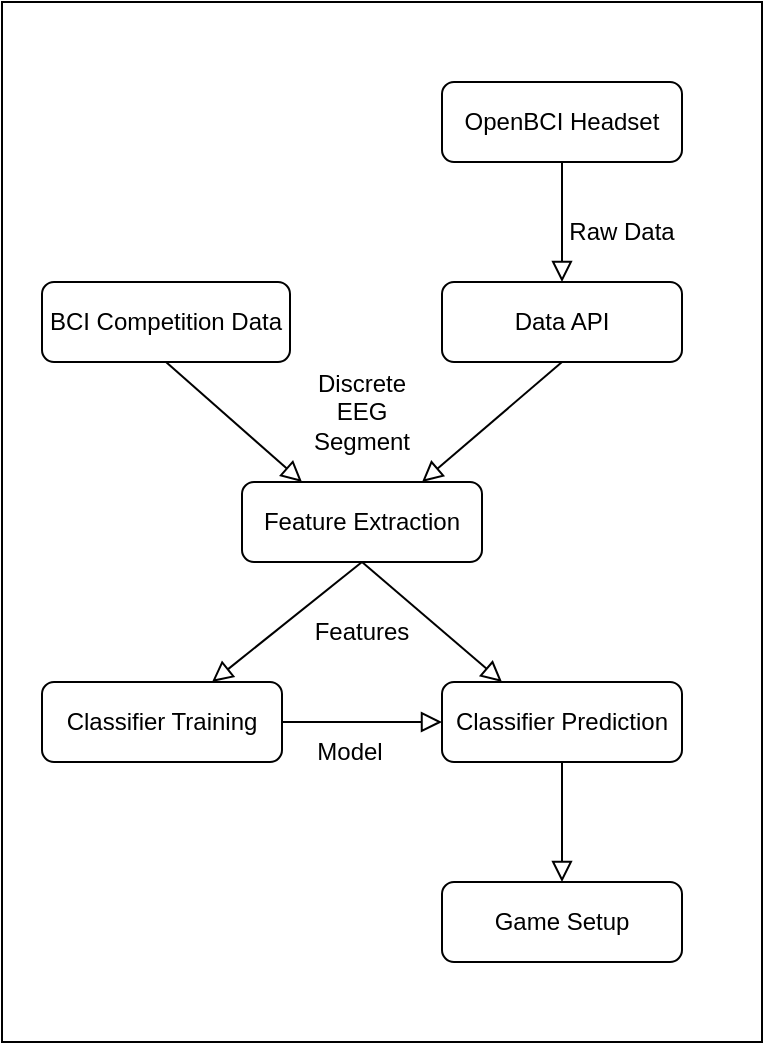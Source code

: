 <mxfile version="15.9.4" type="device"><diagram id="C5RBs43oDa-KdzZeNtuy" name="Page-1"><mxGraphModel dx="1038" dy="536" grid="1" gridSize="10" guides="1" tooltips="1" connect="1" arrows="1" fold="1" page="1" pageScale="1" pageWidth="827" pageHeight="1169" math="0" shadow="0"><root><mxCell id="WIyWlLk6GJQsqaUBKTNV-0"/><mxCell id="WIyWlLk6GJQsqaUBKTNV-1" parent="WIyWlLk6GJQsqaUBKTNV-0"/><mxCell id="xvOc9kE01C8wC2CEVvxh-18" value="" style="rounded=0;whiteSpace=wrap;html=1;" vertex="1" parent="WIyWlLk6GJQsqaUBKTNV-1"><mxGeometry x="260" y="40" width="380" height="520" as="geometry"/></mxCell><mxCell id="WIyWlLk6GJQsqaUBKTNV-2" value="" style="rounded=0;html=1;jettySize=auto;orthogonalLoop=1;fontSize=11;endArrow=block;endFill=0;endSize=8;strokeWidth=1;shadow=0;labelBackgroundColor=none;edgeStyle=orthogonalEdgeStyle;entryX=0.5;entryY=0;entryDx=0;entryDy=0;" parent="WIyWlLk6GJQsqaUBKTNV-1" source="WIyWlLk6GJQsqaUBKTNV-3" target="xvOc9kE01C8wC2CEVvxh-0" edge="1"><mxGeometry relative="1" as="geometry"><mxPoint x="540" y="170" as="targetPoint"/></mxGeometry></mxCell><mxCell id="WIyWlLk6GJQsqaUBKTNV-3" value="OpenBCI Headset" style="rounded=1;whiteSpace=wrap;html=1;fontSize=12;glass=0;strokeWidth=1;shadow=0;" parent="WIyWlLk6GJQsqaUBKTNV-1" vertex="1"><mxGeometry x="480" y="80" width="120" height="40" as="geometry"/></mxCell><mxCell id="xvOc9kE01C8wC2CEVvxh-0" value="Data API" style="rounded=1;whiteSpace=wrap;html=1;fontSize=12;glass=0;strokeWidth=1;shadow=0;" vertex="1" parent="WIyWlLk6GJQsqaUBKTNV-1"><mxGeometry x="480" y="180" width="120" height="40" as="geometry"/></mxCell><mxCell id="xvOc9kE01C8wC2CEVvxh-1" value="BCI Competition Data" style="rounded=1;whiteSpace=wrap;html=1;fontSize=12;glass=0;strokeWidth=1;shadow=0;" vertex="1" parent="WIyWlLk6GJQsqaUBKTNV-1"><mxGeometry x="280" y="180" width="124" height="40" as="geometry"/></mxCell><mxCell id="xvOc9kE01C8wC2CEVvxh-3" value="Feature Extraction" style="rounded=1;whiteSpace=wrap;html=1;fontSize=12;glass=0;strokeWidth=1;shadow=0;" vertex="1" parent="WIyWlLk6GJQsqaUBKTNV-1"><mxGeometry x="380" y="280" width="120" height="40" as="geometry"/></mxCell><mxCell id="xvOc9kE01C8wC2CEVvxh-4" value="Classifier Training" style="rounded=1;whiteSpace=wrap;html=1;fontSize=12;glass=0;strokeWidth=1;shadow=0;" vertex="1" parent="WIyWlLk6GJQsqaUBKTNV-1"><mxGeometry x="280" y="380" width="120" height="40" as="geometry"/></mxCell><mxCell id="xvOc9kE01C8wC2CEVvxh-5" value="Classifier Prediction" style="rounded=1;whiteSpace=wrap;html=1;fontSize=12;glass=0;strokeWidth=1;shadow=0;" vertex="1" parent="WIyWlLk6GJQsqaUBKTNV-1"><mxGeometry x="480" y="380" width="120" height="40" as="geometry"/></mxCell><mxCell id="xvOc9kE01C8wC2CEVvxh-6" value="Game Setup" style="rounded=1;whiteSpace=wrap;html=1;fontSize=12;glass=0;strokeWidth=1;shadow=0;" vertex="1" parent="WIyWlLk6GJQsqaUBKTNV-1"><mxGeometry x="480" y="480" width="120" height="40" as="geometry"/></mxCell><mxCell id="xvOc9kE01C8wC2CEVvxh-7" value="" style="rounded=0;html=1;jettySize=auto;orthogonalLoop=1;fontSize=11;endArrow=block;endFill=0;endSize=8;strokeWidth=1;shadow=0;labelBackgroundColor=none;entryX=0.25;entryY=0;entryDx=0;entryDy=0;exitX=0.5;exitY=1;exitDx=0;exitDy=0;" edge="1" parent="WIyWlLk6GJQsqaUBKTNV-1" source="xvOc9kE01C8wC2CEVvxh-1" target="xvOc9kE01C8wC2CEVvxh-3"><mxGeometry relative="1" as="geometry"><mxPoint x="550" y="130" as="sourcePoint"/><mxPoint x="550" y="190" as="targetPoint"/></mxGeometry></mxCell><mxCell id="xvOc9kE01C8wC2CEVvxh-8" value="" style="rounded=0;html=1;jettySize=auto;orthogonalLoop=1;fontSize=11;endArrow=block;endFill=0;endSize=8;strokeWidth=1;shadow=0;labelBackgroundColor=none;exitX=0.5;exitY=1;exitDx=0;exitDy=0;" edge="1" parent="WIyWlLk6GJQsqaUBKTNV-1" source="xvOc9kE01C8wC2CEVvxh-3" target="xvOc9kE01C8wC2CEVvxh-4"><mxGeometry relative="1" as="geometry"><mxPoint x="439.5" y="360" as="sourcePoint"/><mxPoint x="439.5" y="420" as="targetPoint"/></mxGeometry></mxCell><mxCell id="xvOc9kE01C8wC2CEVvxh-9" value="" style="rounded=0;html=1;jettySize=auto;orthogonalLoop=1;fontSize=11;endArrow=block;endFill=0;endSize=8;strokeWidth=1;shadow=0;labelBackgroundColor=none;entryX=0.25;entryY=0;entryDx=0;entryDy=0;exitX=0.5;exitY=1;exitDx=0;exitDy=0;" edge="1" parent="WIyWlLk6GJQsqaUBKTNV-1" source="xvOc9kE01C8wC2CEVvxh-3" target="xvOc9kE01C8wC2CEVvxh-5"><mxGeometry relative="1" as="geometry"><mxPoint x="570" y="150" as="sourcePoint"/><mxPoint x="570" y="210" as="targetPoint"/></mxGeometry></mxCell><mxCell id="xvOc9kE01C8wC2CEVvxh-10" value="" style="rounded=0;html=1;jettySize=auto;orthogonalLoop=1;fontSize=11;endArrow=block;endFill=0;endSize=8;strokeWidth=1;shadow=0;labelBackgroundColor=none;entryX=0.75;entryY=0;entryDx=0;entryDy=0;exitX=0.5;exitY=1;exitDx=0;exitDy=0;" edge="1" parent="WIyWlLk6GJQsqaUBKTNV-1" source="xvOc9kE01C8wC2CEVvxh-0" target="xvOc9kE01C8wC2CEVvxh-3"><mxGeometry relative="1" as="geometry"><mxPoint x="580" y="160" as="sourcePoint"/><mxPoint x="580" y="220" as="targetPoint"/></mxGeometry></mxCell><mxCell id="xvOc9kE01C8wC2CEVvxh-11" value="" style="rounded=0;html=1;jettySize=auto;orthogonalLoop=1;fontSize=11;endArrow=block;endFill=0;endSize=8;strokeWidth=1;shadow=0;labelBackgroundColor=none;edgeStyle=orthogonalEdgeStyle;entryX=0.5;entryY=0;entryDx=0;entryDy=0;exitX=0.5;exitY=1;exitDx=0;exitDy=0;" edge="1" parent="WIyWlLk6GJQsqaUBKTNV-1" source="xvOc9kE01C8wC2CEVvxh-5" target="xvOc9kE01C8wC2CEVvxh-6"><mxGeometry relative="1" as="geometry"><mxPoint x="590" y="170" as="sourcePoint"/><mxPoint x="590" y="230" as="targetPoint"/></mxGeometry></mxCell><mxCell id="xvOc9kE01C8wC2CEVvxh-13" value="Raw Data" style="text;html=1;strokeColor=none;fillColor=none;align=center;verticalAlign=middle;whiteSpace=wrap;rounded=0;" vertex="1" parent="WIyWlLk6GJQsqaUBKTNV-1"><mxGeometry x="540" y="140" width="60" height="30" as="geometry"/></mxCell><mxCell id="xvOc9kE01C8wC2CEVvxh-14" value="Discrete EEG Segment" style="text;html=1;strokeColor=none;fillColor=none;align=center;verticalAlign=middle;whiteSpace=wrap;rounded=0;" vertex="1" parent="WIyWlLk6GJQsqaUBKTNV-1"><mxGeometry x="410" y="230" width="60" height="30" as="geometry"/></mxCell><mxCell id="xvOc9kE01C8wC2CEVvxh-15" value="Model" style="text;html=1;strokeColor=none;fillColor=none;align=center;verticalAlign=middle;whiteSpace=wrap;rounded=0;" vertex="1" parent="WIyWlLk6GJQsqaUBKTNV-1"><mxGeometry x="404" y="400" width="60" height="30" as="geometry"/></mxCell><mxCell id="xvOc9kE01C8wC2CEVvxh-16" value="" style="rounded=0;html=1;jettySize=auto;orthogonalLoop=1;fontSize=11;endArrow=block;endFill=0;endSize=8;strokeWidth=1;shadow=0;labelBackgroundColor=none;exitX=1;exitY=0.5;exitDx=0;exitDy=0;entryX=0;entryY=0.5;entryDx=0;entryDy=0;" edge="1" parent="WIyWlLk6GJQsqaUBKTNV-1" source="xvOc9kE01C8wC2CEVvxh-4" target="xvOc9kE01C8wC2CEVvxh-5"><mxGeometry relative="1" as="geometry"><mxPoint x="450" y="330" as="sourcePoint"/><mxPoint x="375" y="390" as="targetPoint"/></mxGeometry></mxCell><mxCell id="xvOc9kE01C8wC2CEVvxh-17" value="Features" style="text;html=1;strokeColor=none;fillColor=none;align=center;verticalAlign=middle;whiteSpace=wrap;rounded=0;" vertex="1" parent="WIyWlLk6GJQsqaUBKTNV-1"><mxGeometry x="410" y="340" width="60" height="30" as="geometry"/></mxCell></root></mxGraphModel></diagram></mxfile>
